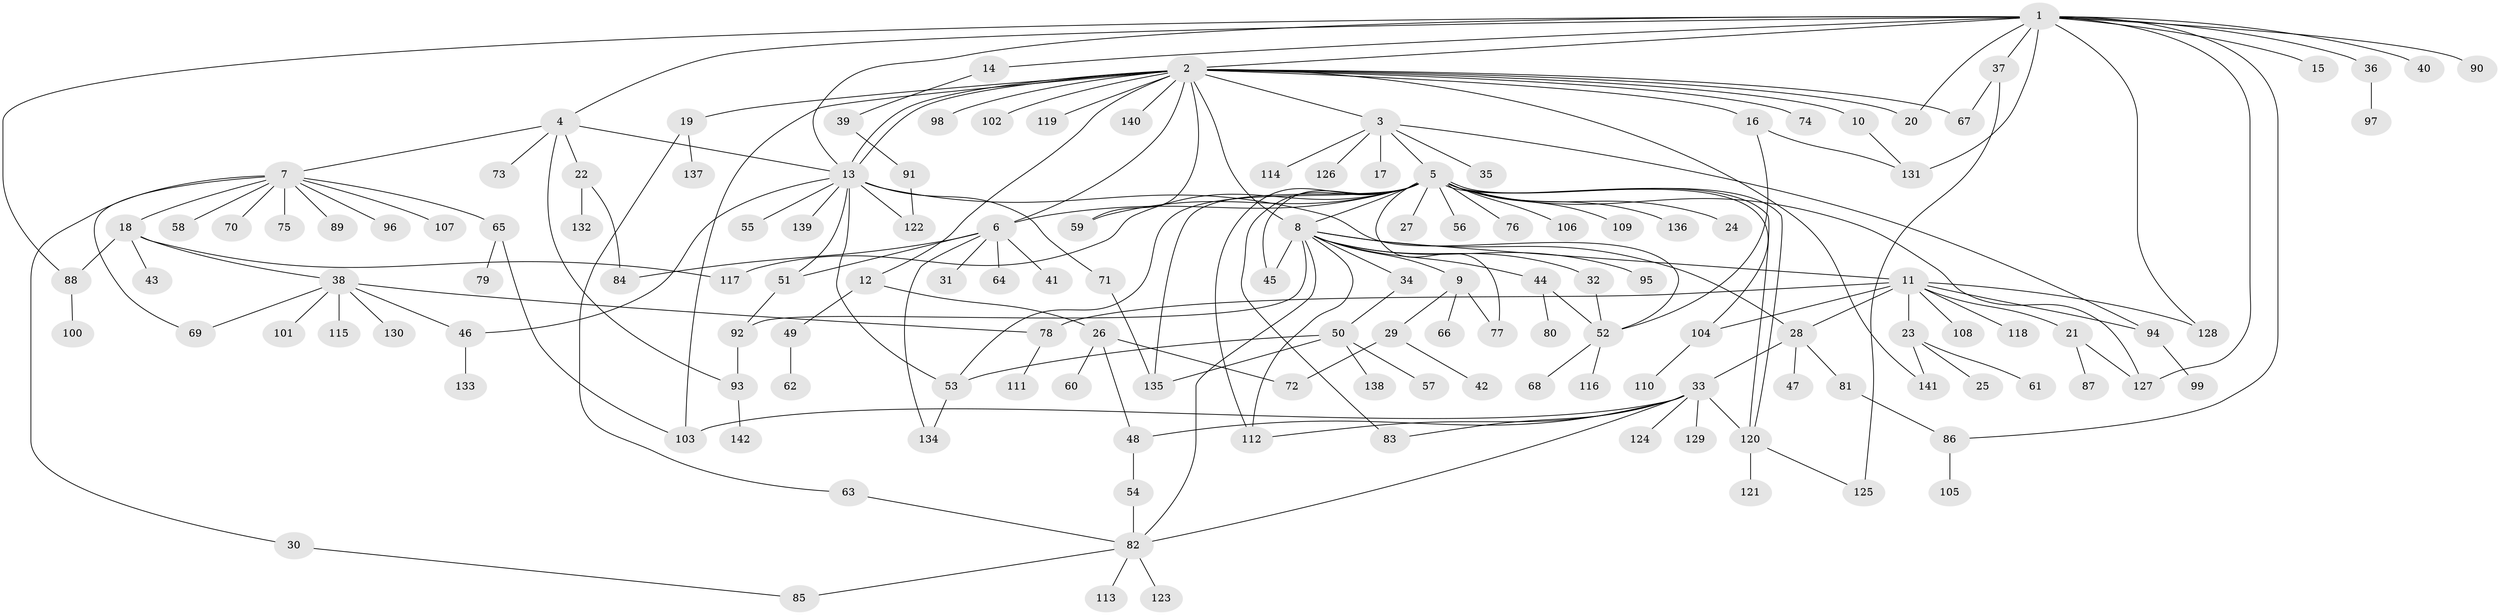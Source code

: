 // coarse degree distribution, {13: 0.014084507042253521, 15: 0.014084507042253521, 7: 0.028169014084507043, 6: 0.028169014084507043, 19: 0.014084507042253521, 9: 0.014084507042253521, 11: 0.028169014084507043, 3: 0.11267605633802817, 10: 0.028169014084507043, 2: 0.23943661971830985, 1: 0.4507042253521127, 5: 0.028169014084507043}
// Generated by graph-tools (version 1.1) at 2025/18/03/04/25 18:18:16]
// undirected, 142 vertices, 193 edges
graph export_dot {
graph [start="1"]
  node [color=gray90,style=filled];
  1;
  2;
  3;
  4;
  5;
  6;
  7;
  8;
  9;
  10;
  11;
  12;
  13;
  14;
  15;
  16;
  17;
  18;
  19;
  20;
  21;
  22;
  23;
  24;
  25;
  26;
  27;
  28;
  29;
  30;
  31;
  32;
  33;
  34;
  35;
  36;
  37;
  38;
  39;
  40;
  41;
  42;
  43;
  44;
  45;
  46;
  47;
  48;
  49;
  50;
  51;
  52;
  53;
  54;
  55;
  56;
  57;
  58;
  59;
  60;
  61;
  62;
  63;
  64;
  65;
  66;
  67;
  68;
  69;
  70;
  71;
  72;
  73;
  74;
  75;
  76;
  77;
  78;
  79;
  80;
  81;
  82;
  83;
  84;
  85;
  86;
  87;
  88;
  89;
  90;
  91;
  92;
  93;
  94;
  95;
  96;
  97;
  98;
  99;
  100;
  101;
  102;
  103;
  104;
  105;
  106;
  107;
  108;
  109;
  110;
  111;
  112;
  113;
  114;
  115;
  116;
  117;
  118;
  119;
  120;
  121;
  122;
  123;
  124;
  125;
  126;
  127;
  128;
  129;
  130;
  131;
  132;
  133;
  134;
  135;
  136;
  137;
  138;
  139;
  140;
  141;
  142;
  1 -- 2;
  1 -- 4;
  1 -- 13;
  1 -- 14;
  1 -- 15;
  1 -- 20;
  1 -- 36;
  1 -- 37;
  1 -- 40;
  1 -- 86;
  1 -- 88;
  1 -- 90;
  1 -- 127;
  1 -- 128;
  1 -- 131;
  2 -- 3;
  2 -- 6;
  2 -- 8;
  2 -- 10;
  2 -- 12;
  2 -- 13;
  2 -- 13;
  2 -- 16;
  2 -- 19;
  2 -- 20;
  2 -- 59;
  2 -- 67;
  2 -- 74;
  2 -- 98;
  2 -- 102;
  2 -- 103;
  2 -- 119;
  2 -- 140;
  2 -- 141;
  3 -- 5;
  3 -- 17;
  3 -- 35;
  3 -- 94;
  3 -- 114;
  3 -- 126;
  4 -- 7;
  4 -- 13;
  4 -- 22;
  4 -- 73;
  4 -- 93;
  5 -- 6;
  5 -- 8;
  5 -- 24;
  5 -- 27;
  5 -- 45;
  5 -- 53;
  5 -- 56;
  5 -- 59;
  5 -- 76;
  5 -- 77;
  5 -- 83;
  5 -- 104;
  5 -- 106;
  5 -- 109;
  5 -- 112;
  5 -- 117;
  5 -- 120;
  5 -- 120;
  5 -- 127;
  5 -- 135;
  5 -- 136;
  6 -- 31;
  6 -- 41;
  6 -- 51;
  6 -- 64;
  6 -- 84;
  6 -- 134;
  7 -- 18;
  7 -- 30;
  7 -- 58;
  7 -- 65;
  7 -- 69;
  7 -- 70;
  7 -- 75;
  7 -- 89;
  7 -- 96;
  7 -- 107;
  8 -- 9;
  8 -- 11;
  8 -- 28;
  8 -- 32;
  8 -- 34;
  8 -- 44;
  8 -- 45;
  8 -- 82;
  8 -- 92;
  8 -- 95;
  8 -- 112;
  9 -- 29;
  9 -- 66;
  9 -- 77;
  10 -- 131;
  11 -- 21;
  11 -- 23;
  11 -- 28;
  11 -- 78;
  11 -- 94;
  11 -- 104;
  11 -- 108;
  11 -- 118;
  11 -- 128;
  12 -- 26;
  12 -- 49;
  13 -- 46;
  13 -- 51;
  13 -- 52;
  13 -- 53;
  13 -- 55;
  13 -- 71;
  13 -- 122;
  13 -- 139;
  14 -- 39;
  16 -- 52;
  16 -- 131;
  18 -- 38;
  18 -- 43;
  18 -- 88;
  18 -- 117;
  19 -- 63;
  19 -- 137;
  21 -- 87;
  21 -- 127;
  22 -- 84;
  22 -- 132;
  23 -- 25;
  23 -- 61;
  23 -- 141;
  26 -- 48;
  26 -- 60;
  26 -- 72;
  28 -- 33;
  28 -- 47;
  28 -- 81;
  29 -- 42;
  29 -- 72;
  30 -- 85;
  32 -- 52;
  33 -- 48;
  33 -- 82;
  33 -- 83;
  33 -- 103;
  33 -- 112;
  33 -- 120;
  33 -- 124;
  33 -- 129;
  34 -- 50;
  36 -- 97;
  37 -- 67;
  37 -- 125;
  38 -- 46;
  38 -- 69;
  38 -- 78;
  38 -- 101;
  38 -- 115;
  38 -- 130;
  39 -- 91;
  44 -- 52;
  44 -- 80;
  46 -- 133;
  48 -- 54;
  49 -- 62;
  50 -- 53;
  50 -- 57;
  50 -- 135;
  50 -- 138;
  51 -- 92;
  52 -- 68;
  52 -- 116;
  53 -- 134;
  54 -- 82;
  63 -- 82;
  65 -- 79;
  65 -- 103;
  71 -- 135;
  78 -- 111;
  81 -- 86;
  82 -- 85;
  82 -- 113;
  82 -- 123;
  86 -- 105;
  88 -- 100;
  91 -- 122;
  92 -- 93;
  93 -- 142;
  94 -- 99;
  104 -- 110;
  120 -- 121;
  120 -- 125;
}
